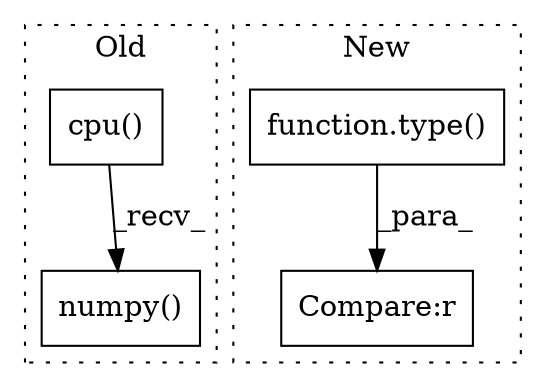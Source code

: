 digraph G {
subgraph cluster0 {
1 [label="cpu()" a="75" s="725" l="37" shape="box"];
4 [label="numpy()" a="75" s="725" l="45" shape="box"];
label = "Old";
style="dotted";
}
subgraph cluster1 {
2 [label="function.type()" a="75" s="826,835" l="5,1" shape="box"];
3 [label="Compare:r" a="40" s="826" l="26" shape="box"];
label = "New";
style="dotted";
}
1 -> 4 [label="_recv_"];
2 -> 3 [label="_para_"];
}